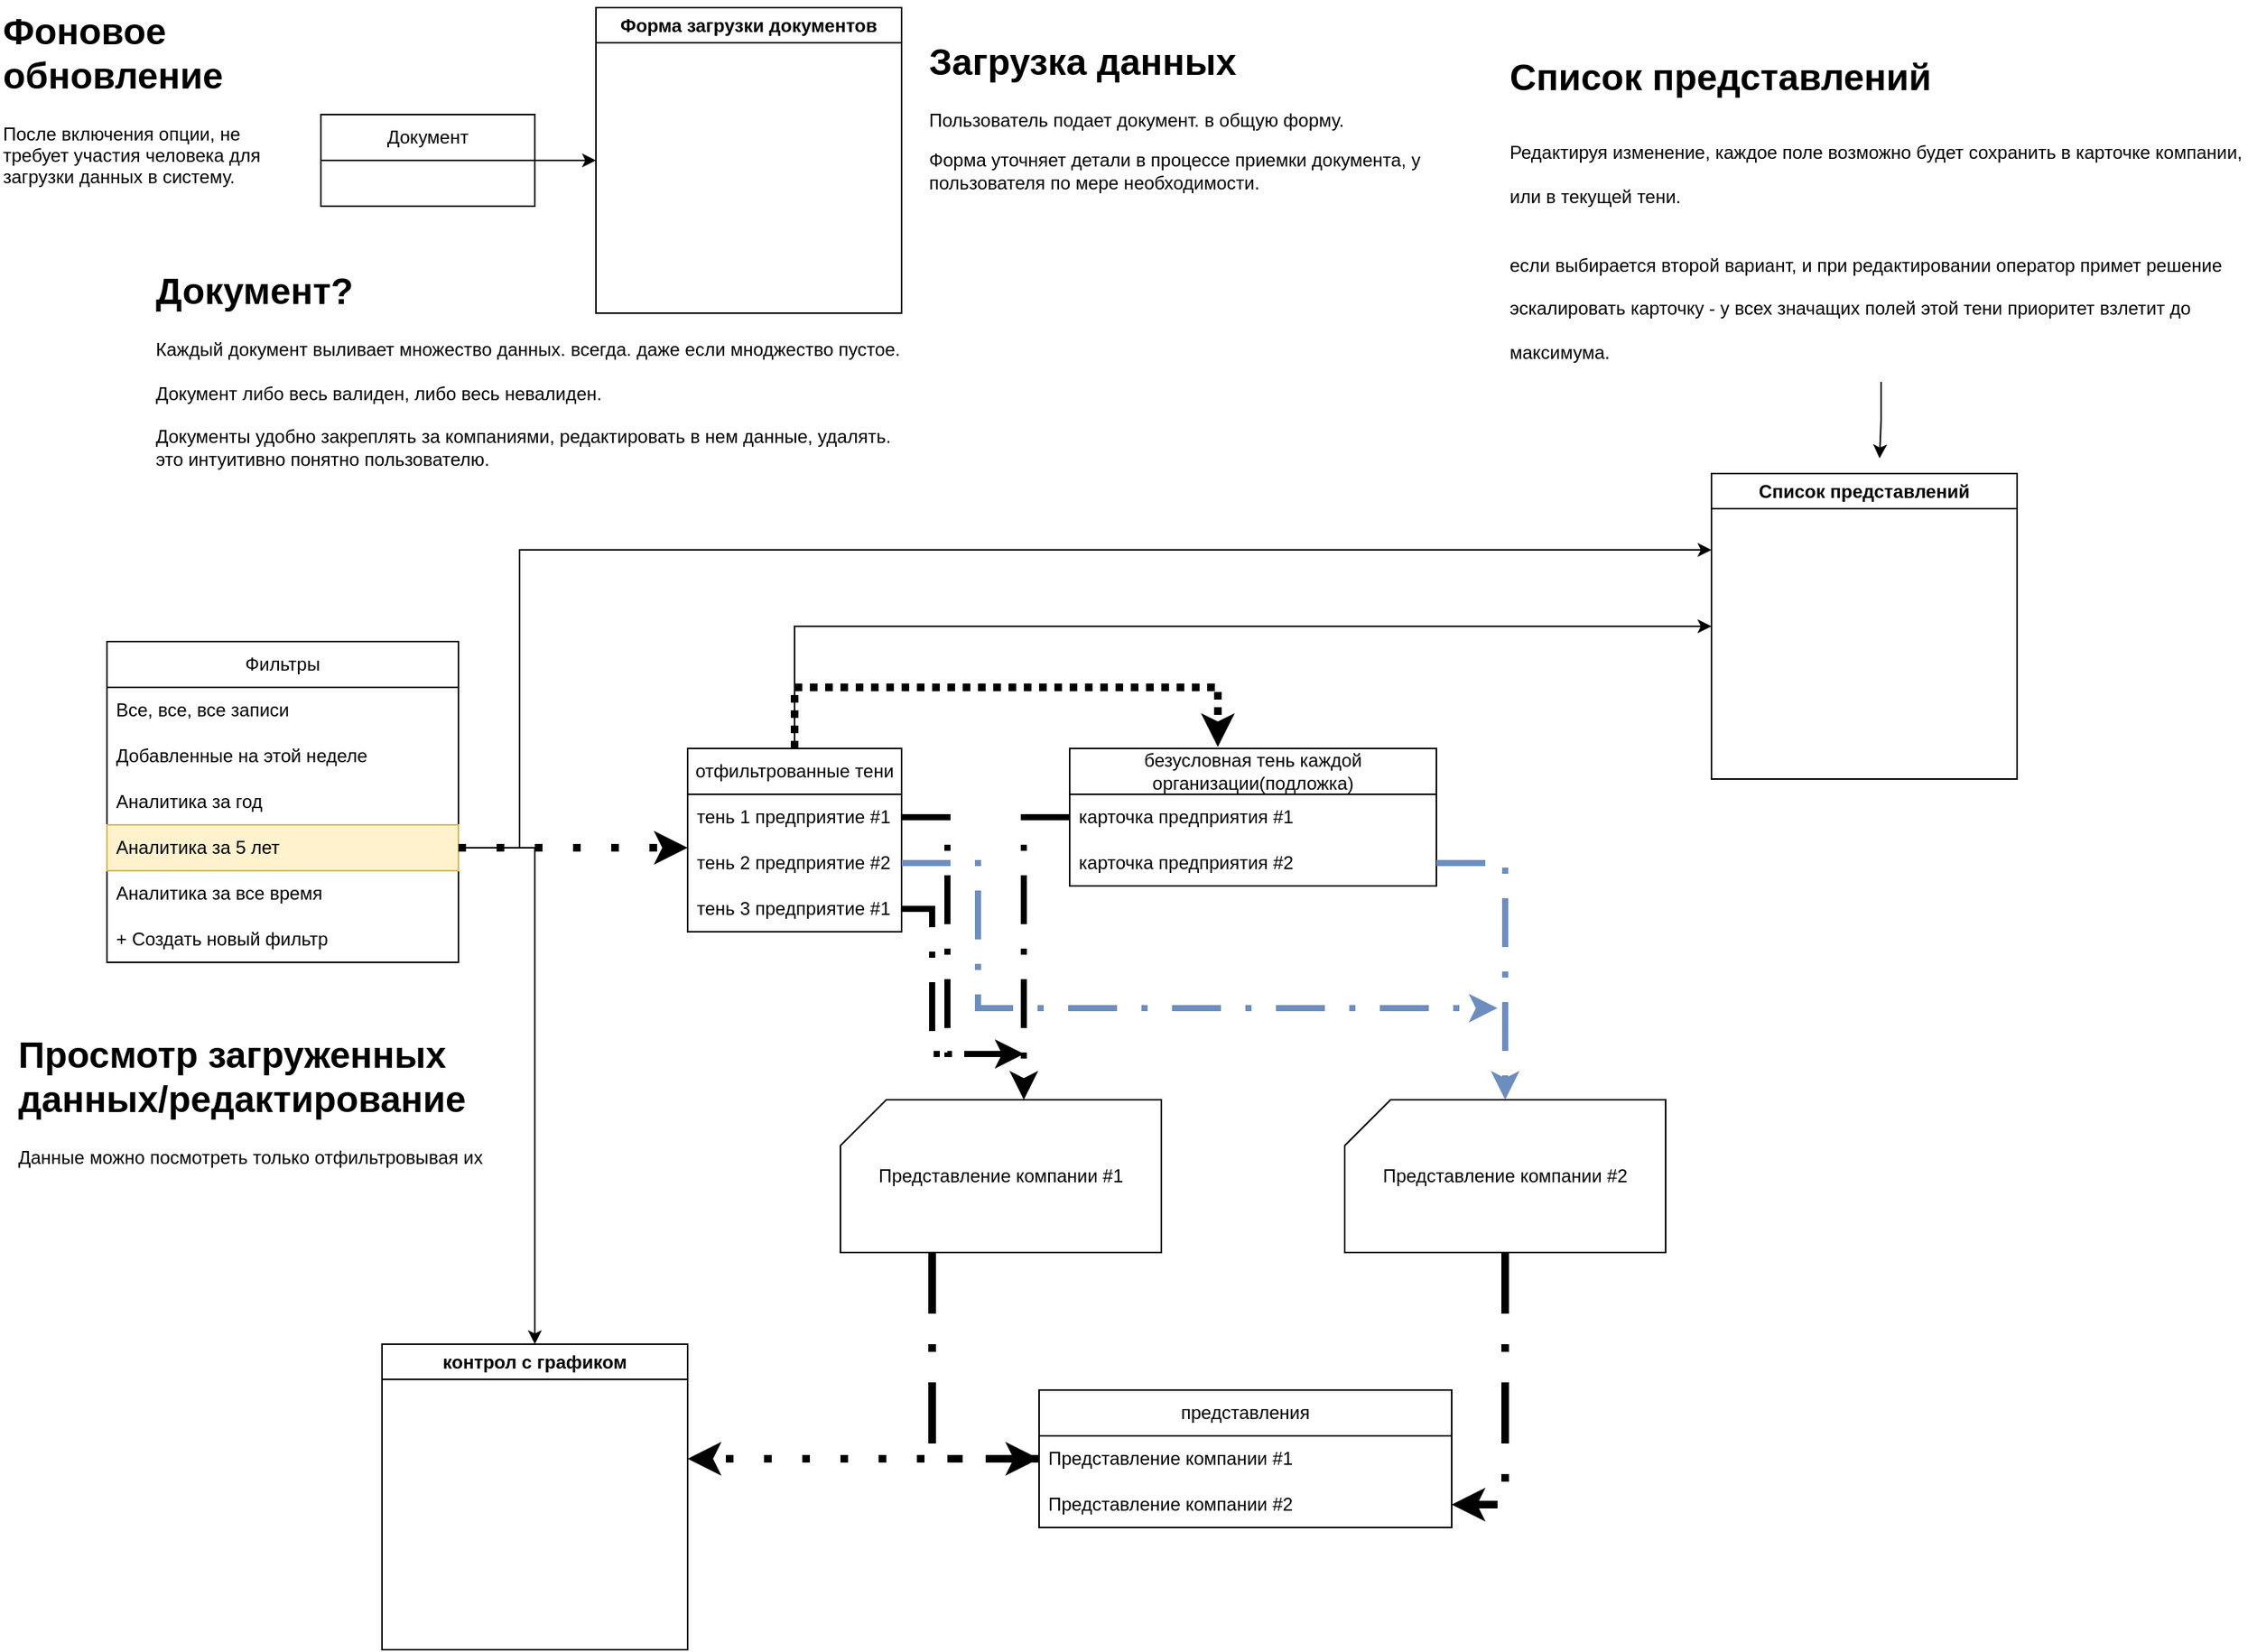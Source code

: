<mxfile version="28.2.7">
  <diagram name="Страница — 1" id="O4DqFrEKxI3tQciDHfHr">
    <mxGraphModel dx="2377" dy="1295" grid="1" gridSize="10" guides="1" tooltips="1" connect="1" arrows="1" fold="1" page="1" pageScale="1" pageWidth="827" pageHeight="1169" math="0" shadow="0">
      <root>
        <mxCell id="0" />
        <mxCell id="1" parent="0" />
        <mxCell id="v9aJ7Px5KuJsjTwhA4K3-1" value="Документ" style="swimlane;fontStyle=0;childLayout=stackLayout;horizontal=1;startSize=30;horizontalStack=0;resizeParent=1;resizeParentMax=0;resizeLast=0;collapsible=1;marginBottom=0;whiteSpace=wrap;html=1;" vertex="1" parent="1">
          <mxGeometry x="220" y="85" width="140" height="60" as="geometry" />
        </mxCell>
        <mxCell id="v9aJ7Px5KuJsjTwhA4K3-4" value="&lt;div&gt;&lt;br&gt;&lt;/div&gt;&lt;div&gt;&lt;br&gt;&lt;/div&gt;" style="text;strokeColor=none;fillColor=none;align=left;verticalAlign=middle;spacingLeft=4;spacingRight=4;overflow=hidden;points=[[0,0.5],[1,0.5]];portConstraint=eastwest;rotatable=0;whiteSpace=wrap;html=1;" vertex="1" parent="v9aJ7Px5KuJsjTwhA4K3-1">
          <mxGeometry y="30" width="140" height="30" as="geometry" />
        </mxCell>
        <mxCell id="v9aJ7Px5KuJsjTwhA4K3-5" value="Форма загрузки документов" style="swimlane;whiteSpace=wrap;html=1;" vertex="1" parent="1">
          <mxGeometry x="400" y="15" width="200" height="200" as="geometry" />
        </mxCell>
        <mxCell id="v9aJ7Px5KuJsjTwhA4K3-7" value="&lt;h1 style=&quot;margin-top: 0px;&quot;&gt;Загрузка данных&lt;/h1&gt;&lt;p&gt;Пользователь подает документ. в общую форму.&lt;/p&gt;&lt;p&gt;Форма уточняет детали в процессе приемки документа, у пользователя по мере необходимости.&lt;/p&gt;" style="text;html=1;whiteSpace=wrap;overflow=hidden;rounded=0;" vertex="1" parent="1">
          <mxGeometry x="616" y="30" width="380" height="120" as="geometry" />
        </mxCell>
        <mxCell id="v9aJ7Px5KuJsjTwhA4K3-8" value="Фильтры" style="swimlane;fontStyle=0;childLayout=stackLayout;horizontal=1;startSize=30;horizontalStack=0;resizeParent=1;resizeParentMax=0;resizeLast=0;collapsible=1;marginBottom=0;whiteSpace=wrap;html=1;" vertex="1" parent="1">
          <mxGeometry x="80" y="430" width="230" height="210" as="geometry" />
        </mxCell>
        <mxCell id="v9aJ7Px5KuJsjTwhA4K3-9" value="Все, все, все записи" style="text;strokeColor=none;fillColor=none;align=left;verticalAlign=middle;spacingLeft=4;spacingRight=4;overflow=hidden;points=[[0,0.5],[1,0.5]];portConstraint=eastwest;rotatable=0;whiteSpace=wrap;html=1;" vertex="1" parent="v9aJ7Px5KuJsjTwhA4K3-8">
          <mxGeometry y="30" width="230" height="30" as="geometry" />
        </mxCell>
        <mxCell id="v9aJ7Px5KuJsjTwhA4K3-10" value="Добавленные на этой неделе" style="text;strokeColor=none;fillColor=none;align=left;verticalAlign=middle;spacingLeft=4;spacingRight=4;overflow=hidden;points=[[0,0.5],[1,0.5]];portConstraint=eastwest;rotatable=0;whiteSpace=wrap;html=1;" vertex="1" parent="v9aJ7Px5KuJsjTwhA4K3-8">
          <mxGeometry y="60" width="230" height="30" as="geometry" />
        </mxCell>
        <mxCell id="v9aJ7Px5KuJsjTwhA4K3-11" value="Аналитика за год" style="text;strokeColor=none;fillColor=none;align=left;verticalAlign=middle;spacingLeft=4;spacingRight=4;overflow=hidden;points=[[0,0.5],[1,0.5]];portConstraint=eastwest;rotatable=0;whiteSpace=wrap;html=1;" vertex="1" parent="v9aJ7Px5KuJsjTwhA4K3-8">
          <mxGeometry y="90" width="230" height="30" as="geometry" />
        </mxCell>
        <mxCell id="v9aJ7Px5KuJsjTwhA4K3-14" value="Аналитика за 5 лет" style="text;strokeColor=#d6b656;fillColor=#fff2cc;align=left;verticalAlign=middle;spacingLeft=4;spacingRight=4;overflow=hidden;points=[[0,0.5],[1,0.5]];portConstraint=eastwest;rotatable=0;whiteSpace=wrap;html=1;" vertex="1" parent="v9aJ7Px5KuJsjTwhA4K3-8">
          <mxGeometry y="120" width="230" height="30" as="geometry" />
        </mxCell>
        <mxCell id="v9aJ7Px5KuJsjTwhA4K3-15" value="Аналитика за все время" style="text;strokeColor=none;fillColor=none;align=left;verticalAlign=middle;spacingLeft=4;spacingRight=4;overflow=hidden;points=[[0,0.5],[1,0.5]];portConstraint=eastwest;rotatable=0;whiteSpace=wrap;html=1;" vertex="1" parent="v9aJ7Px5KuJsjTwhA4K3-8">
          <mxGeometry y="150" width="230" height="30" as="geometry" />
        </mxCell>
        <mxCell id="v9aJ7Px5KuJsjTwhA4K3-16" value="+ Создать новый фильтр" style="text;strokeColor=none;fillColor=none;align=left;verticalAlign=middle;spacingLeft=4;spacingRight=4;overflow=hidden;points=[[0,0.5],[1,0.5]];portConstraint=eastwest;rotatable=0;whiteSpace=wrap;html=1;" vertex="1" parent="v9aJ7Px5KuJsjTwhA4K3-8">
          <mxGeometry y="180" width="230" height="30" as="geometry" />
        </mxCell>
        <mxCell id="v9aJ7Px5KuJsjTwhA4K3-53" style="edgeStyle=orthogonalEdgeStyle;rounded=0;orthogonalLoop=1;jettySize=auto;html=1;entryX=0;entryY=0.5;entryDx=0;entryDy=0;" edge="1" parent="1" source="v9aJ7Px5KuJsjTwhA4K3-18" target="v9aJ7Px5KuJsjTwhA4K3-51">
          <mxGeometry relative="1" as="geometry">
            <Array as="points">
              <mxPoint x="530" y="420" />
            </Array>
          </mxGeometry>
        </mxCell>
        <mxCell id="v9aJ7Px5KuJsjTwhA4K3-18" value="отфильтрованные тени" style="swimlane;fontStyle=0;childLayout=stackLayout;horizontal=1;startSize=30;horizontalStack=0;resizeParent=1;resizeParentMax=0;resizeLast=0;collapsible=1;marginBottom=0;whiteSpace=wrap;html=1;" vertex="1" parent="1">
          <mxGeometry x="460" y="500" width="140" height="120" as="geometry" />
        </mxCell>
        <mxCell id="v9aJ7Px5KuJsjTwhA4K3-32" style="edgeStyle=orthogonalEdgeStyle;rounded=0;orthogonalLoop=1;jettySize=auto;html=1;dashed=1;dashPattern=8 4 1 4;strokeWidth=4;" edge="1" parent="v9aJ7Px5KuJsjTwhA4K3-18" source="v9aJ7Px5KuJsjTwhA4K3-19">
          <mxGeometry relative="1" as="geometry">
            <mxPoint x="220" y="200" as="targetPoint" />
            <Array as="points">
              <mxPoint x="170" y="45" />
              <mxPoint x="170" y="200" />
            </Array>
          </mxGeometry>
        </mxCell>
        <mxCell id="v9aJ7Px5KuJsjTwhA4K3-19" value="тень 1 предприятие #1" style="text;strokeColor=none;fillColor=none;align=left;verticalAlign=middle;spacingLeft=4;spacingRight=4;overflow=hidden;points=[[0,0.5],[1,0.5]];portConstraint=eastwest;rotatable=0;whiteSpace=wrap;html=1;" vertex="1" parent="v9aJ7Px5KuJsjTwhA4K3-18">
          <mxGeometry y="30" width="140" height="30" as="geometry" />
        </mxCell>
        <mxCell id="v9aJ7Px5KuJsjTwhA4K3-35" style="edgeStyle=orthogonalEdgeStyle;rounded=0;orthogonalLoop=1;jettySize=auto;html=1;fillColor=#dae8fc;strokeColor=#6c8ebf;dashed=1;dashPattern=8 4 1 4;strokeWidth=4;" edge="1" parent="v9aJ7Px5KuJsjTwhA4K3-18" source="v9aJ7Px5KuJsjTwhA4K3-20">
          <mxGeometry relative="1" as="geometry">
            <mxPoint x="530" y="170" as="targetPoint" />
            <Array as="points">
              <mxPoint x="190" y="75" />
              <mxPoint x="190" y="170" />
            </Array>
          </mxGeometry>
        </mxCell>
        <mxCell id="v9aJ7Px5KuJsjTwhA4K3-20" value="тень 2 предприятие #2" style="text;strokeColor=none;fillColor=none;align=left;verticalAlign=middle;spacingLeft=4;spacingRight=4;overflow=hidden;points=[[0,0.5],[1,0.5]];portConstraint=eastwest;rotatable=0;whiteSpace=wrap;html=1;" vertex="1" parent="v9aJ7Px5KuJsjTwhA4K3-18">
          <mxGeometry y="60" width="140" height="30" as="geometry" />
        </mxCell>
        <mxCell id="v9aJ7Px5KuJsjTwhA4K3-33" style="edgeStyle=orthogonalEdgeStyle;rounded=0;orthogonalLoop=1;jettySize=auto;html=1;dashed=1;dashPattern=8 4 1 4;strokeWidth=4;" edge="1" parent="v9aJ7Px5KuJsjTwhA4K3-18" source="v9aJ7Px5KuJsjTwhA4K3-21">
          <mxGeometry relative="1" as="geometry">
            <mxPoint x="220" y="200" as="targetPoint" />
            <Array as="points">
              <mxPoint x="160" y="105" />
              <mxPoint x="160" y="200" />
            </Array>
          </mxGeometry>
        </mxCell>
        <mxCell id="v9aJ7Px5KuJsjTwhA4K3-21" value="тень 3 предприятие #1" style="text;strokeColor=none;fillColor=none;align=left;verticalAlign=middle;spacingLeft=4;spacingRight=4;overflow=hidden;points=[[0,0.5],[1,0.5]];portConstraint=eastwest;rotatable=0;whiteSpace=wrap;html=1;" vertex="1" parent="v9aJ7Px5KuJsjTwhA4K3-18">
          <mxGeometry y="90" width="140" height="30" as="geometry" />
        </mxCell>
        <mxCell id="v9aJ7Px5KuJsjTwhA4K3-22" value="безусловная тень каждой организации(подложка)" style="swimlane;fontStyle=0;childLayout=stackLayout;horizontal=1;startSize=30;horizontalStack=0;resizeParent=1;resizeParentMax=0;resizeLast=0;collapsible=1;marginBottom=0;whiteSpace=wrap;html=1;" vertex="1" parent="1">
          <mxGeometry x="710" y="500" width="240" height="90" as="geometry" />
        </mxCell>
        <mxCell id="v9aJ7Px5KuJsjTwhA4K3-23" value="карточка предприятия #1" style="text;strokeColor=none;fillColor=none;align=left;verticalAlign=middle;spacingLeft=4;spacingRight=4;overflow=hidden;points=[[0,0.5],[1,0.5]];portConstraint=eastwest;rotatable=0;whiteSpace=wrap;html=1;" vertex="1" parent="v9aJ7Px5KuJsjTwhA4K3-22">
          <mxGeometry y="30" width="240" height="30" as="geometry" />
        </mxCell>
        <mxCell id="v9aJ7Px5KuJsjTwhA4K3-24" value="карточка предприятия #2" style="text;strokeColor=none;fillColor=none;align=left;verticalAlign=middle;spacingLeft=4;spacingRight=4;overflow=hidden;points=[[0,0.5],[1,0.5]];portConstraint=eastwest;rotatable=0;whiteSpace=wrap;html=1;" vertex="1" parent="v9aJ7Px5KuJsjTwhA4K3-22">
          <mxGeometry y="60" width="240" height="30" as="geometry" />
        </mxCell>
        <mxCell id="v9aJ7Px5KuJsjTwhA4K3-17" style="edgeStyle=orthogonalEdgeStyle;rounded=0;orthogonalLoop=1;jettySize=auto;html=1;dashed=1;dashPattern=1 4;strokeWidth=5;" edge="1" parent="1" source="v9aJ7Px5KuJsjTwhA4K3-14" target="v9aJ7Px5KuJsjTwhA4K3-18">
          <mxGeometry relative="1" as="geometry">
            <mxPoint x="440" y="490" as="targetPoint" />
            <Array as="points">
              <mxPoint x="440" y="565" />
              <mxPoint x="440" y="565" />
            </Array>
          </mxGeometry>
        </mxCell>
        <mxCell id="v9aJ7Px5KuJsjTwhA4K3-28" style="edgeStyle=orthogonalEdgeStyle;rounded=0;orthogonalLoop=1;jettySize=auto;html=1;entryX=0.404;entryY=-0.011;entryDx=0;entryDy=0;entryPerimeter=0;dashed=1;dashPattern=1 1;strokeWidth=5;" edge="1" parent="1" source="v9aJ7Px5KuJsjTwhA4K3-18" target="v9aJ7Px5KuJsjTwhA4K3-22">
          <mxGeometry relative="1" as="geometry">
            <Array as="points">
              <mxPoint x="530" y="460" />
              <mxPoint x="807" y="460" />
            </Array>
          </mxGeometry>
        </mxCell>
        <mxCell id="v9aJ7Px5KuJsjTwhA4K3-40" style="edgeStyle=orthogonalEdgeStyle;rounded=0;orthogonalLoop=1;jettySize=auto;html=1;entryX=0;entryY=0.5;entryDx=0;entryDy=0;dashed=1;dashPattern=8 4 1 4;strokeWidth=5;" edge="1" parent="1" source="v9aJ7Px5KuJsjTwhA4K3-29" target="v9aJ7Px5KuJsjTwhA4K3-37">
          <mxGeometry relative="1" as="geometry">
            <Array as="points">
              <mxPoint x="620" y="965" />
            </Array>
          </mxGeometry>
        </mxCell>
        <mxCell id="v9aJ7Px5KuJsjTwhA4K3-29" value="Представление компании #1" style="shape=card;whiteSpace=wrap;html=1;" vertex="1" parent="1">
          <mxGeometry x="560" y="730" width="210" height="100" as="geometry" />
        </mxCell>
        <mxCell id="v9aJ7Px5KuJsjTwhA4K3-41" style="edgeStyle=orthogonalEdgeStyle;rounded=0;orthogonalLoop=1;jettySize=auto;html=1;entryX=1;entryY=0.5;entryDx=0;entryDy=0;dashed=1;dashPattern=8 4 1 4;strokeWidth=5;" edge="1" parent="1" source="v9aJ7Px5KuJsjTwhA4K3-30" target="v9aJ7Px5KuJsjTwhA4K3-38">
          <mxGeometry relative="1" as="geometry" />
        </mxCell>
        <mxCell id="v9aJ7Px5KuJsjTwhA4K3-30" value="Представление компании #2" style="shape=card;whiteSpace=wrap;html=1;" vertex="1" parent="1">
          <mxGeometry x="890" y="730" width="210" height="100" as="geometry" />
        </mxCell>
        <mxCell id="v9aJ7Px5KuJsjTwhA4K3-31" style="edgeStyle=orthogonalEdgeStyle;rounded=0;orthogonalLoop=1;jettySize=auto;html=1;entryX=0;entryY=0;entryDx=120;entryDy=0;entryPerimeter=0;dashed=1;dashPattern=8 4 1 4;strokeWidth=4;" edge="1" parent="1" source="v9aJ7Px5KuJsjTwhA4K3-23" target="v9aJ7Px5KuJsjTwhA4K3-29">
          <mxGeometry relative="1" as="geometry" />
        </mxCell>
        <mxCell id="v9aJ7Px5KuJsjTwhA4K3-34" style="edgeStyle=orthogonalEdgeStyle;rounded=0;orthogonalLoop=1;jettySize=auto;html=1;fillColor=#dae8fc;strokeColor=#6c8ebf;dashed=1;dashPattern=8 4 1 4;strokeWidth=4;" edge="1" parent="1" source="v9aJ7Px5KuJsjTwhA4K3-24" target="v9aJ7Px5KuJsjTwhA4K3-30">
          <mxGeometry relative="1" as="geometry" />
        </mxCell>
        <mxCell id="v9aJ7Px5KuJsjTwhA4K3-43" style="edgeStyle=orthogonalEdgeStyle;rounded=0;orthogonalLoop=1;jettySize=auto;html=1;dashed=1;dashPattern=1 4;strokeWidth=5;" edge="1" parent="1" source="v9aJ7Px5KuJsjTwhA4K3-36">
          <mxGeometry relative="1" as="geometry">
            <mxPoint x="460" y="965" as="targetPoint" />
          </mxGeometry>
        </mxCell>
        <mxCell id="v9aJ7Px5KuJsjTwhA4K3-36" value="представления" style="swimlane;fontStyle=0;childLayout=stackLayout;horizontal=1;startSize=30;horizontalStack=0;resizeParent=1;resizeParentMax=0;resizeLast=0;collapsible=1;marginBottom=0;whiteSpace=wrap;html=1;" vertex="1" parent="1">
          <mxGeometry x="690" y="920" width="270" height="90" as="geometry" />
        </mxCell>
        <mxCell id="v9aJ7Px5KuJsjTwhA4K3-37" value="&lt;span style=&quot;text-align: center;&quot;&gt;Представление компании #1&lt;/span&gt;" style="text;strokeColor=none;fillColor=none;align=left;verticalAlign=middle;spacingLeft=4;spacingRight=4;overflow=hidden;points=[[0,0.5],[1,0.5]];portConstraint=eastwest;rotatable=0;whiteSpace=wrap;html=1;" vertex="1" parent="v9aJ7Px5KuJsjTwhA4K3-36">
          <mxGeometry y="30" width="270" height="30" as="geometry" />
        </mxCell>
        <mxCell id="v9aJ7Px5KuJsjTwhA4K3-38" value="&lt;span style=&quot;text-align: center;&quot;&gt;Представление компании #2&lt;/span&gt;" style="text;strokeColor=none;fillColor=none;align=left;verticalAlign=middle;spacingLeft=4;spacingRight=4;overflow=hidden;points=[[0,0.5],[1,0.5]];portConstraint=eastwest;rotatable=0;whiteSpace=wrap;html=1;" vertex="1" parent="v9aJ7Px5KuJsjTwhA4K3-36">
          <mxGeometry y="60" width="270" height="30" as="geometry" />
        </mxCell>
        <mxCell id="v9aJ7Px5KuJsjTwhA4K3-42" value="контрол с графиком" style="swimlane;whiteSpace=wrap;html=1;" vertex="1" parent="1">
          <mxGeometry x="260" y="890" width="200" height="200" as="geometry" />
        </mxCell>
        <mxCell id="v9aJ7Px5KuJsjTwhA4K3-44" style="edgeStyle=orthogonalEdgeStyle;rounded=0;orthogonalLoop=1;jettySize=auto;html=1;entryX=0.5;entryY=0;entryDx=0;entryDy=0;" edge="1" parent="1" source="v9aJ7Px5KuJsjTwhA4K3-14" target="v9aJ7Px5KuJsjTwhA4K3-42">
          <mxGeometry relative="1" as="geometry">
            <Array as="points">
              <mxPoint x="360" y="565" />
            </Array>
          </mxGeometry>
        </mxCell>
        <mxCell id="v9aJ7Px5KuJsjTwhA4K3-45" value="&lt;h1 style=&quot;margin-top: 0px;&quot;&gt;Просмотр загруженных данных/редактирование&lt;/h1&gt;&lt;p&gt;Данные можно посмотреть только отфильтровывая их&lt;/p&gt;" style="text;html=1;whiteSpace=wrap;overflow=hidden;rounded=0;" vertex="1" parent="1">
          <mxGeometry x="20" y="680" width="380" height="120" as="geometry" />
        </mxCell>
        <mxCell id="v9aJ7Px5KuJsjTwhA4K3-46" value="&lt;h1 style=&quot;margin-top: 0px;&quot;&gt;&lt;span style=&quot;background-color: transparent; color: light-dark(rgb(0, 0, 0), rgb(255, 255, 255));&quot;&gt;Документ?&lt;/span&gt;&lt;/h1&gt;&lt;div&gt;&lt;span style=&quot;background-color: transparent; color: light-dark(rgb(0, 0, 0), rgb(255, 255, 255));&quot;&gt;Каждый документ выливает множество данных. всегда. даже если мноджество пустое.&lt;/span&gt;&lt;/div&gt;&lt;div&gt;&lt;span style=&quot;background-color: transparent; color: light-dark(rgb(0, 0, 0), rgb(255, 255, 255));&quot;&gt;&lt;br&gt;&lt;/span&gt;&lt;/div&gt;&lt;div&gt;&lt;span style=&quot;background-color: transparent; color: light-dark(rgb(0, 0, 0), rgb(255, 255, 255));&quot;&gt;Документ либо весь валиден, либо весь невалиден.&lt;/span&gt;&lt;/div&gt;&lt;div&gt;&lt;span style=&quot;background-color: transparent; color: light-dark(rgb(0, 0, 0), rgb(255, 255, 255));&quot;&gt;&lt;br&gt;&lt;/span&gt;&lt;/div&gt;&lt;div&gt;&lt;span style=&quot;background-color: transparent; color: light-dark(rgb(0, 0, 0), rgb(255, 255, 255));&quot;&gt;Документы удобно закреплять за компаниями, редактировать в нем данные, удалять. это интуитивно понятно пользователю.&lt;/span&gt;&lt;/div&gt;" style="text;html=1;whiteSpace=wrap;overflow=hidden;rounded=0;" vertex="1" parent="1">
          <mxGeometry x="110" y="180" width="490" height="150" as="geometry" />
        </mxCell>
        <mxCell id="v9aJ7Px5KuJsjTwhA4K3-51" value="Список представлений" style="swimlane;whiteSpace=wrap;html=1;" vertex="1" parent="1">
          <mxGeometry x="1130" y="320" width="200" height="200" as="geometry" />
        </mxCell>
        <mxCell id="v9aJ7Px5KuJsjTwhA4K3-52" style="edgeStyle=orthogonalEdgeStyle;rounded=0;orthogonalLoop=1;jettySize=auto;html=1;entryX=0;entryY=0.25;entryDx=0;entryDy=0;" edge="1" parent="1" source="v9aJ7Px5KuJsjTwhA4K3-14" target="v9aJ7Px5KuJsjTwhA4K3-51">
          <mxGeometry relative="1" as="geometry">
            <Array as="points">
              <mxPoint x="350" y="565" />
              <mxPoint x="350" y="370" />
            </Array>
          </mxGeometry>
        </mxCell>
        <mxCell id="v9aJ7Px5KuJsjTwhA4K3-55" style="edgeStyle=orthogonalEdgeStyle;rounded=0;orthogonalLoop=1;jettySize=auto;html=1;" edge="1" parent="1" source="v9aJ7Px5KuJsjTwhA4K3-54">
          <mxGeometry relative="1" as="geometry">
            <mxPoint x="1240" y="310" as="targetPoint" />
          </mxGeometry>
        </mxCell>
        <mxCell id="v9aJ7Px5KuJsjTwhA4K3-54" value="&lt;h1 style=&quot;margin-top: 0px;&quot;&gt;&lt;span style=&quot;background-color: transparent; color: light-dark(rgb(0, 0, 0), rgb(255, 255, 255));&quot;&gt;Список представлений&lt;/span&gt;&lt;/h1&gt;&lt;h1 style=&quot;margin-top: 0px;&quot;&gt;&lt;span style=&quot;background-color: transparent; color: light-dark(rgb(0, 0, 0), rgb(255, 255, 255)); font-size: 12px; font-weight: normal;&quot;&gt;Редактируя изменение, каждое поле возможно будет сохранить в карточке компании, или в текущей тени.&amp;nbsp;&lt;/span&gt;&lt;/h1&gt;&lt;h1 style=&quot;margin-top: 0px;&quot;&gt;&lt;span style=&quot;background-color: transparent; color: light-dark(rgb(0, 0, 0), rgb(255, 255, 255)); font-size: 12px; font-weight: normal;&quot;&gt;если выбирается второй вариант, и при редактировании оператор примет решение эскалировать карточку - у всех значащих полей этой тени приоритет взлетит до максимума.&lt;/span&gt;&lt;/h1&gt;" style="text;html=1;whiteSpace=wrap;overflow=hidden;rounded=0;" vertex="1" parent="1">
          <mxGeometry x="996" y="40" width="490" height="220" as="geometry" />
        </mxCell>
        <mxCell id="v9aJ7Px5KuJsjTwhA4K3-56" value="&lt;h1 style=&quot;margin-top: 0px;&quot;&gt;Фоновое обновление&lt;/h1&gt;&lt;p&gt;После включения опции, не требует участия человека для загрузки данных в систему.&lt;/p&gt;" style="text;html=1;whiteSpace=wrap;overflow=hidden;rounded=0;" vertex="1" parent="1">
          <mxGeometry x="10" y="10" width="180" height="150" as="geometry" />
        </mxCell>
        <mxCell id="v9aJ7Px5KuJsjTwhA4K3-6" style="edgeStyle=orthogonalEdgeStyle;rounded=0;orthogonalLoop=1;jettySize=auto;html=1;entryX=0;entryY=0.5;entryDx=0;entryDy=0;" edge="1" parent="1" source="v9aJ7Px5KuJsjTwhA4K3-4" target="v9aJ7Px5KuJsjTwhA4K3-5">
          <mxGeometry relative="1" as="geometry">
            <mxPoint x="450" y="135" as="targetPoint" />
            <Array as="points">
              <mxPoint x="400" y="115" />
              <mxPoint x="400" y="115" />
            </Array>
          </mxGeometry>
        </mxCell>
      </root>
    </mxGraphModel>
  </diagram>
</mxfile>
